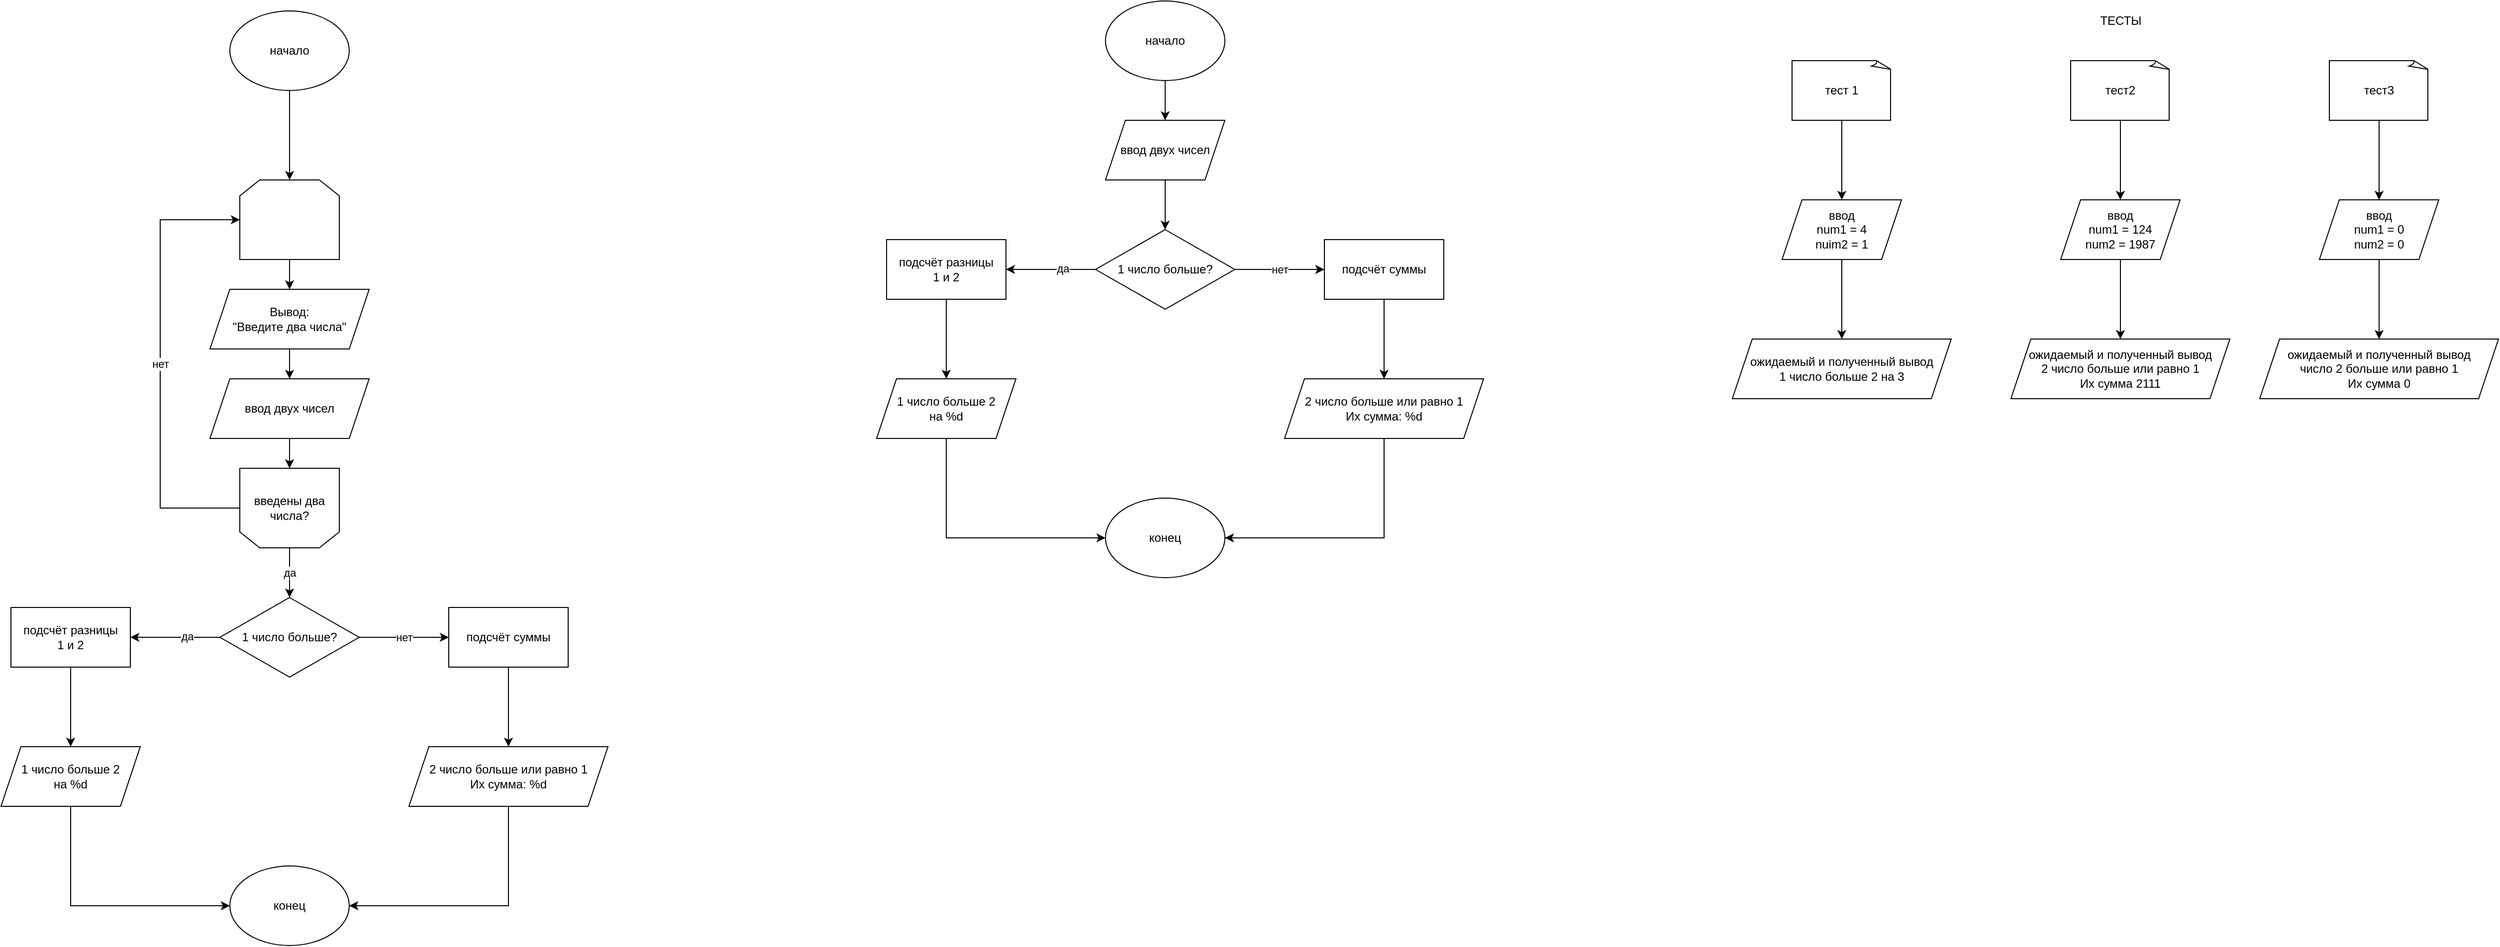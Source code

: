 <mxfile version="13.6.2" type="device"><diagram id="x1ynjcPiYDuOmoOrY5RO" name="Page-1"><mxGraphModel dx="1516" dy="819" grid="1" gridSize="10" guides="1" tooltips="1" connect="1" arrows="1" fold="1" page="0" pageScale="1" pageWidth="1600" pageHeight="1200" math="0" shadow="0"><root><mxCell id="0"/><mxCell id="1" parent="0"/><mxCell id="PgvjElkTiQAB9BCHm-Fz-4" value="" style="edgeStyle=orthogonalEdgeStyle;rounded=0;orthogonalLoop=1;jettySize=auto;html=1;" parent="1" source="PgvjElkTiQAB9BCHm-Fz-2" target="PgvjElkTiQAB9BCHm-Fz-3" edge="1"><mxGeometry relative="1" as="geometry"/></mxCell><mxCell id="PgvjElkTiQAB9BCHm-Fz-2" value="ввод двух чисел" style="shape=parallelogram;perimeter=parallelogramPerimeter;whiteSpace=wrap;html=1;fixedSize=1;" parent="1" vertex="1"><mxGeometry x="460" y="-50" width="120" height="60" as="geometry"/></mxCell><mxCell id="PgvjElkTiQAB9BCHm-Fz-6" value="нет" style="edgeStyle=orthogonalEdgeStyle;rounded=0;orthogonalLoop=1;jettySize=auto;html=1;" parent="1" source="PgvjElkTiQAB9BCHm-Fz-3" target="PgvjElkTiQAB9BCHm-Fz-5" edge="1"><mxGeometry relative="1" as="geometry"/></mxCell><mxCell id="PgvjElkTiQAB9BCHm-Fz-12" value="" style="edgeStyle=orthogonalEdgeStyle;rounded=0;orthogonalLoop=1;jettySize=auto;html=1;" parent="1" source="PgvjElkTiQAB9BCHm-Fz-3" target="PgvjElkTiQAB9BCHm-Fz-11" edge="1"><mxGeometry relative="1" as="geometry"/></mxCell><mxCell id="PgvjElkTiQAB9BCHm-Fz-27" value="да" style="edgeLabel;html=1;align=center;verticalAlign=middle;resizable=0;points=[];" parent="PgvjElkTiQAB9BCHm-Fz-12" vertex="1" connectable="0"><mxGeometry x="-0.259" y="-1" relative="1" as="geometry"><mxPoint as="offset"/></mxGeometry></mxCell><mxCell id="PgvjElkTiQAB9BCHm-Fz-3" value="1 число больше?" style="rhombus;whiteSpace=wrap;html=1;" parent="1" vertex="1"><mxGeometry x="450" y="60" width="140" height="80" as="geometry"/></mxCell><mxCell id="PgvjElkTiQAB9BCHm-Fz-8" value="" style="edgeStyle=orthogonalEdgeStyle;rounded=0;orthogonalLoop=1;jettySize=auto;html=1;" parent="1" source="PgvjElkTiQAB9BCHm-Fz-5" target="PgvjElkTiQAB9BCHm-Fz-7" edge="1"><mxGeometry relative="1" as="geometry"/></mxCell><mxCell id="PgvjElkTiQAB9BCHm-Fz-5" value="подсчёт суммы" style="whiteSpace=wrap;html=1;" parent="1" vertex="1"><mxGeometry x="680" y="70" width="120" height="60" as="geometry"/></mxCell><mxCell id="PgvjElkTiQAB9BCHm-Fz-10" value="" style="edgeStyle=orthogonalEdgeStyle;rounded=0;orthogonalLoop=1;jettySize=auto;html=1;" parent="1" source="PgvjElkTiQAB9BCHm-Fz-7" target="PgvjElkTiQAB9BCHm-Fz-9" edge="1"><mxGeometry relative="1" as="geometry"><Array as="points"><mxPoint x="740" y="370"/></Array></mxGeometry></mxCell><mxCell id="PgvjElkTiQAB9BCHm-Fz-7" value="2 число больше или равно 1&lt;br&gt;Их сумма: %d" style="shape=parallelogram;perimeter=parallelogramPerimeter;whiteSpace=wrap;html=1;fixedSize=1;" parent="1" vertex="1"><mxGeometry x="640" y="210" width="200" height="60" as="geometry"/></mxCell><mxCell id="PgvjElkTiQAB9BCHm-Fz-9" value="конец" style="ellipse;whiteSpace=wrap;html=1;" parent="1" vertex="1"><mxGeometry x="460" y="330" width="120" height="80" as="geometry"/></mxCell><mxCell id="PgvjElkTiQAB9BCHm-Fz-14" value="" style="edgeStyle=orthogonalEdgeStyle;rounded=0;orthogonalLoop=1;jettySize=auto;html=1;" parent="1" source="PgvjElkTiQAB9BCHm-Fz-11" target="PgvjElkTiQAB9BCHm-Fz-13" edge="1"><mxGeometry relative="1" as="geometry"/></mxCell><mxCell id="PgvjElkTiQAB9BCHm-Fz-11" value="подсчёт разницы&lt;br&gt;1 и 2" style="whiteSpace=wrap;html=1;" parent="1" vertex="1"><mxGeometry x="240" y="70" width="120" height="60" as="geometry"/></mxCell><mxCell id="PgvjElkTiQAB9BCHm-Fz-17" style="edgeStyle=orthogonalEdgeStyle;rounded=0;orthogonalLoop=1;jettySize=auto;html=1;entryX=0;entryY=0.5;entryDx=0;entryDy=0;" parent="1" source="PgvjElkTiQAB9BCHm-Fz-13" target="PgvjElkTiQAB9BCHm-Fz-9" edge="1"><mxGeometry relative="1" as="geometry"><Array as="points"><mxPoint x="300" y="370"/></Array></mxGeometry></mxCell><mxCell id="PgvjElkTiQAB9BCHm-Fz-13" value="1 число больше 2&lt;br&gt;на %d" style="shape=parallelogram;perimeter=parallelogramPerimeter;whiteSpace=wrap;html=1;fixedSize=1;" parent="1" vertex="1"><mxGeometry x="230" y="210" width="140" height="60" as="geometry"/></mxCell><mxCell id="PgvjElkTiQAB9BCHm-Fz-19" style="edgeStyle=orthogonalEdgeStyle;rounded=0;orthogonalLoop=1;jettySize=auto;html=1;entryX=0.5;entryY=0;entryDx=0;entryDy=0;" parent="1" source="PgvjElkTiQAB9BCHm-Fz-18" target="PgvjElkTiQAB9BCHm-Fz-2" edge="1"><mxGeometry relative="1" as="geometry"/></mxCell><mxCell id="PgvjElkTiQAB9BCHm-Fz-18" value="начало" style="ellipse;whiteSpace=wrap;html=1;" parent="1" vertex="1"><mxGeometry x="460" y="-170" width="120" height="80" as="geometry"/></mxCell><mxCell id="PgvjElkTiQAB9BCHm-Fz-20" value="ТЕСТЫ" style="text;html=1;align=center;verticalAlign=middle;resizable=0;points=[];autosize=1;" parent="1" vertex="1"><mxGeometry x="1450" y="-160" width="60" height="20" as="geometry"/></mxCell><mxCell id="PgvjElkTiQAB9BCHm-Fz-24" value="" style="edgeStyle=orthogonalEdgeStyle;rounded=0;orthogonalLoop=1;jettySize=auto;html=1;" parent="1" source="PgvjElkTiQAB9BCHm-Fz-22" target="PgvjElkTiQAB9BCHm-Fz-23" edge="1"><mxGeometry relative="1" as="geometry"/></mxCell><mxCell id="PgvjElkTiQAB9BCHm-Fz-22" value="тест 1" style="whiteSpace=wrap;html=1;shape=mxgraph.basic.document" parent="1" vertex="1"><mxGeometry x="1150" y="-110" width="100" height="60" as="geometry"/></mxCell><mxCell id="PgvjElkTiQAB9BCHm-Fz-26" value="" style="edgeStyle=orthogonalEdgeStyle;rounded=0;orthogonalLoop=1;jettySize=auto;html=1;" parent="1" source="PgvjElkTiQAB9BCHm-Fz-23" target="PgvjElkTiQAB9BCHm-Fz-25" edge="1"><mxGeometry relative="1" as="geometry"/></mxCell><mxCell id="PgvjElkTiQAB9BCHm-Fz-23" value="ввод&lt;br&gt;num1 = 4&lt;br&gt;nuim2 = 1" style="shape=parallelogram;perimeter=parallelogramPerimeter;whiteSpace=wrap;html=1;fixedSize=1;" parent="1" vertex="1"><mxGeometry x="1140" y="30" width="120" height="60" as="geometry"/></mxCell><mxCell id="PgvjElkTiQAB9BCHm-Fz-25" value="ожидаемый и полученный вывод&lt;br&gt;1 число больше 2 на 3" style="shape=parallelogram;perimeter=parallelogramPerimeter;whiteSpace=wrap;html=1;fixedSize=1;" parent="1" vertex="1"><mxGeometry x="1090" y="170" width="220" height="60" as="geometry"/></mxCell><mxCell id="PgvjElkTiQAB9BCHm-Fz-31" value="" style="edgeStyle=orthogonalEdgeStyle;rounded=0;orthogonalLoop=1;jettySize=auto;html=1;" parent="1" source="PgvjElkTiQAB9BCHm-Fz-29" target="PgvjElkTiQAB9BCHm-Fz-30" edge="1"><mxGeometry relative="1" as="geometry"/></mxCell><mxCell id="PgvjElkTiQAB9BCHm-Fz-29" value="тест2" style="whiteSpace=wrap;html=1;shape=mxgraph.basic.document" parent="1" vertex="1"><mxGeometry x="1430" y="-110" width="100" height="60" as="geometry"/></mxCell><mxCell id="PgvjElkTiQAB9BCHm-Fz-33" value="" style="edgeStyle=orthogonalEdgeStyle;rounded=0;orthogonalLoop=1;jettySize=auto;html=1;" parent="1" source="PgvjElkTiQAB9BCHm-Fz-30" target="PgvjElkTiQAB9BCHm-Fz-32" edge="1"><mxGeometry relative="1" as="geometry"/></mxCell><mxCell id="PgvjElkTiQAB9BCHm-Fz-30" value="ввод&lt;br&gt;num1 = 124&lt;br&gt;num2 = 1987" style="shape=parallelogram;perimeter=parallelogramPerimeter;whiteSpace=wrap;html=1;fixedSize=1;" parent="1" vertex="1"><mxGeometry x="1420" y="30" width="120" height="60" as="geometry"/></mxCell><mxCell id="PgvjElkTiQAB9BCHm-Fz-32" value="ожидаемый и полученный вывод&lt;br&gt;2 число больше или равно 1&lt;br&gt;Их сумма 2111" style="shape=parallelogram;perimeter=parallelogramPerimeter;whiteSpace=wrap;html=1;fixedSize=1;" parent="1" vertex="1"><mxGeometry x="1370" y="170" width="220" height="60" as="geometry"/></mxCell><mxCell id="PgvjElkTiQAB9BCHm-Fz-37" value="" style="edgeStyle=orthogonalEdgeStyle;rounded=0;orthogonalLoop=1;jettySize=auto;html=1;" parent="1" source="PgvjElkTiQAB9BCHm-Fz-35" target="PgvjElkTiQAB9BCHm-Fz-36" edge="1"><mxGeometry relative="1" as="geometry"/></mxCell><mxCell id="PgvjElkTiQAB9BCHm-Fz-35" value="тест3" style="whiteSpace=wrap;html=1;shape=mxgraph.basic.document" parent="1" vertex="1"><mxGeometry x="1690" y="-110" width="100" height="60" as="geometry"/></mxCell><mxCell id="PgvjElkTiQAB9BCHm-Fz-39" value="" style="edgeStyle=orthogonalEdgeStyle;rounded=0;orthogonalLoop=1;jettySize=auto;html=1;" parent="1" source="PgvjElkTiQAB9BCHm-Fz-36" target="PgvjElkTiQAB9BCHm-Fz-38" edge="1"><mxGeometry relative="1" as="geometry"/></mxCell><mxCell id="PgvjElkTiQAB9BCHm-Fz-36" value="ввод&lt;br&gt;num1 = 0&lt;br&gt;num2 = 0" style="shape=parallelogram;perimeter=parallelogramPerimeter;whiteSpace=wrap;html=1;fixedSize=1;" parent="1" vertex="1"><mxGeometry x="1680" y="30" width="120" height="60" as="geometry"/></mxCell><mxCell id="PgvjElkTiQAB9BCHm-Fz-38" value="ожидаемый и полученный вывод&lt;br&gt;число 2 больше или равно 1&lt;br&gt;Их сумма 0" style="shape=parallelogram;perimeter=parallelogramPerimeter;whiteSpace=wrap;html=1;fixedSize=1;" parent="1" vertex="1"><mxGeometry x="1620" y="170" width="240" height="60" as="geometry"/></mxCell><mxCell id="ZV7uQSi5YRrwFf3_rpoR-3" value="" style="edgeStyle=orthogonalEdgeStyle;rounded=0;orthogonalLoop=1;jettySize=auto;html=1;" edge="1" parent="1" source="ZV7uQSi5YRrwFf3_rpoR-1" target="ZV7uQSi5YRrwFf3_rpoR-6"><mxGeometry relative="1" as="geometry"><mxPoint x="-360" y="10" as="targetPoint"/></mxGeometry></mxCell><mxCell id="ZV7uQSi5YRrwFf3_rpoR-1" value="начало" style="ellipse;whiteSpace=wrap;html=1;" vertex="1" parent="1"><mxGeometry x="-420" y="-160" width="120" height="80" as="geometry"/></mxCell><mxCell id="ZV7uQSi5YRrwFf3_rpoR-29" style="edgeStyle=orthogonalEdgeStyle;rounded=0;orthogonalLoop=1;jettySize=auto;html=1;entryX=0.5;entryY=0;entryDx=0;entryDy=0;" edge="1" parent="1" source="ZV7uQSi5YRrwFf3_rpoR-6" target="ZV7uQSi5YRrwFf3_rpoR-28"><mxGeometry relative="1" as="geometry"/></mxCell><mxCell id="ZV7uQSi5YRrwFf3_rpoR-6" value="" style="shape=loopLimit;whiteSpace=wrap;html=1;" vertex="1" parent="1"><mxGeometry x="-410" y="10" width="100" height="80" as="geometry"/></mxCell><mxCell id="ZV7uQSi5YRrwFf3_rpoR-10" style="edgeStyle=orthogonalEdgeStyle;rounded=0;orthogonalLoop=1;jettySize=auto;html=1;" edge="1" parent="1" source="ZV7uQSi5YRrwFf3_rpoR-7" target="ZV7uQSi5YRrwFf3_rpoR-9"><mxGeometry relative="1" as="geometry"/></mxCell><mxCell id="ZV7uQSi5YRrwFf3_rpoR-7" value="ввод двух чисел" style="shape=parallelogram;perimeter=parallelogramPerimeter;whiteSpace=wrap;html=1;fixedSize=1;" vertex="1" parent="1"><mxGeometry x="-440" y="210" width="160" height="60" as="geometry"/></mxCell><mxCell id="ZV7uQSi5YRrwFf3_rpoR-11" value="нет" style="edgeStyle=orthogonalEdgeStyle;rounded=0;orthogonalLoop=1;jettySize=auto;html=1;entryX=0;entryY=0.5;entryDx=0;entryDy=0;exitX=1;exitY=0.5;exitDx=0;exitDy=0;" edge="1" parent="1" source="ZV7uQSi5YRrwFf3_rpoR-9" target="ZV7uQSi5YRrwFf3_rpoR-6"><mxGeometry relative="1" as="geometry"><Array as="points"><mxPoint x="-490" y="340"/><mxPoint x="-490" y="50"/></Array></mxGeometry></mxCell><mxCell id="ZV7uQSi5YRrwFf3_rpoR-13" value="да" style="edgeStyle=orthogonalEdgeStyle;rounded=0;orthogonalLoop=1;jettySize=auto;html=1;entryX=0.5;entryY=0;entryDx=0;entryDy=0;" edge="1" parent="1" source="ZV7uQSi5YRrwFf3_rpoR-9" target="ZV7uQSi5YRrwFf3_rpoR-18"><mxGeometry relative="1" as="geometry"><mxPoint x="-360" y="460" as="targetPoint"/></mxGeometry></mxCell><mxCell id="ZV7uQSi5YRrwFf3_rpoR-9" value="введены два числа?" style="shape=loopLimit;whiteSpace=wrap;html=1;direction=west;" vertex="1" parent="1"><mxGeometry x="-410" y="300" width="100" height="80" as="geometry"/></mxCell><mxCell id="ZV7uQSi5YRrwFf3_rpoR-15" value="нет" style="edgeStyle=orthogonalEdgeStyle;rounded=0;orthogonalLoop=1;jettySize=auto;html=1;" edge="1" parent="1" source="ZV7uQSi5YRrwFf3_rpoR-18" target="ZV7uQSi5YRrwFf3_rpoR-20"><mxGeometry relative="1" as="geometry"/></mxCell><mxCell id="ZV7uQSi5YRrwFf3_rpoR-16" value="" style="edgeStyle=orthogonalEdgeStyle;rounded=0;orthogonalLoop=1;jettySize=auto;html=1;" edge="1" parent="1" source="ZV7uQSi5YRrwFf3_rpoR-18" target="ZV7uQSi5YRrwFf3_rpoR-25"><mxGeometry relative="1" as="geometry"/></mxCell><mxCell id="ZV7uQSi5YRrwFf3_rpoR-17" value="да" style="edgeLabel;html=1;align=center;verticalAlign=middle;resizable=0;points=[];" vertex="1" connectable="0" parent="ZV7uQSi5YRrwFf3_rpoR-16"><mxGeometry x="-0.259" y="-1" relative="1" as="geometry"><mxPoint as="offset"/></mxGeometry></mxCell><mxCell id="ZV7uQSi5YRrwFf3_rpoR-18" value="1 число больше?" style="rhombus;whiteSpace=wrap;html=1;" vertex="1" parent="1"><mxGeometry x="-430" y="430" width="140" height="80" as="geometry"/></mxCell><mxCell id="ZV7uQSi5YRrwFf3_rpoR-19" value="" style="edgeStyle=orthogonalEdgeStyle;rounded=0;orthogonalLoop=1;jettySize=auto;html=1;" edge="1" parent="1" source="ZV7uQSi5YRrwFf3_rpoR-20" target="ZV7uQSi5YRrwFf3_rpoR-22"><mxGeometry relative="1" as="geometry"/></mxCell><mxCell id="ZV7uQSi5YRrwFf3_rpoR-20" value="подсчёт суммы" style="whiteSpace=wrap;html=1;" vertex="1" parent="1"><mxGeometry x="-200" y="440" width="120" height="60" as="geometry"/></mxCell><mxCell id="ZV7uQSi5YRrwFf3_rpoR-21" value="" style="edgeStyle=orthogonalEdgeStyle;rounded=0;orthogonalLoop=1;jettySize=auto;html=1;entryX=1;entryY=0.5;entryDx=0;entryDy=0;" edge="1" parent="1" source="ZV7uQSi5YRrwFf3_rpoR-22" target="ZV7uQSi5YRrwFf3_rpoR-23"><mxGeometry relative="1" as="geometry"><Array as="points"><mxPoint x="-140" y="740"/></Array><mxPoint x="-300" y="740" as="targetPoint"/></mxGeometry></mxCell><mxCell id="ZV7uQSi5YRrwFf3_rpoR-22" value="2 число больше или равно 1&lt;br&gt;Их сумма: %d" style="shape=parallelogram;perimeter=parallelogramPerimeter;whiteSpace=wrap;html=1;fixedSize=1;" vertex="1" parent="1"><mxGeometry x="-240" y="580" width="200" height="60" as="geometry"/></mxCell><mxCell id="ZV7uQSi5YRrwFf3_rpoR-23" value="конец" style="ellipse;whiteSpace=wrap;html=1;" vertex="1" parent="1"><mxGeometry x="-420" y="700" width="120" height="80" as="geometry"/></mxCell><mxCell id="ZV7uQSi5YRrwFf3_rpoR-24" value="" style="edgeStyle=orthogonalEdgeStyle;rounded=0;orthogonalLoop=1;jettySize=auto;html=1;" edge="1" parent="1" source="ZV7uQSi5YRrwFf3_rpoR-25" target="ZV7uQSi5YRrwFf3_rpoR-27"><mxGeometry relative="1" as="geometry"/></mxCell><mxCell id="ZV7uQSi5YRrwFf3_rpoR-25" value="подсчёт разницы&lt;br&gt;1 и 2" style="whiteSpace=wrap;html=1;" vertex="1" parent="1"><mxGeometry x="-640" y="440" width="120" height="60" as="geometry"/></mxCell><mxCell id="ZV7uQSi5YRrwFf3_rpoR-26" style="edgeStyle=orthogonalEdgeStyle;rounded=0;orthogonalLoop=1;jettySize=auto;html=1;entryX=0;entryY=0.5;entryDx=0;entryDy=0;" edge="1" parent="1" source="ZV7uQSi5YRrwFf3_rpoR-27" target="ZV7uQSi5YRrwFf3_rpoR-23"><mxGeometry relative="1" as="geometry"><Array as="points"><mxPoint x="-580" y="740"/></Array><mxPoint x="-420" y="740" as="targetPoint"/></mxGeometry></mxCell><mxCell id="ZV7uQSi5YRrwFf3_rpoR-27" value="1 число больше 2&lt;br&gt;на %d" style="shape=parallelogram;perimeter=parallelogramPerimeter;whiteSpace=wrap;html=1;fixedSize=1;" vertex="1" parent="1"><mxGeometry x="-650" y="580" width="140" height="60" as="geometry"/></mxCell><mxCell id="ZV7uQSi5YRrwFf3_rpoR-30" style="edgeStyle=orthogonalEdgeStyle;rounded=0;orthogonalLoop=1;jettySize=auto;html=1;entryX=0.5;entryY=0;entryDx=0;entryDy=0;" edge="1" parent="1" source="ZV7uQSi5YRrwFf3_rpoR-28" target="ZV7uQSi5YRrwFf3_rpoR-7"><mxGeometry relative="1" as="geometry"/></mxCell><mxCell id="ZV7uQSi5YRrwFf3_rpoR-28" value="Вывод:&lt;br&gt;&quot;Введите два числа&quot;" style="shape=parallelogram;perimeter=parallelogramPerimeter;whiteSpace=wrap;html=1;fixedSize=1;" vertex="1" parent="1"><mxGeometry x="-440" y="120" width="160" height="60" as="geometry"/></mxCell></root></mxGraphModel></diagram></mxfile>